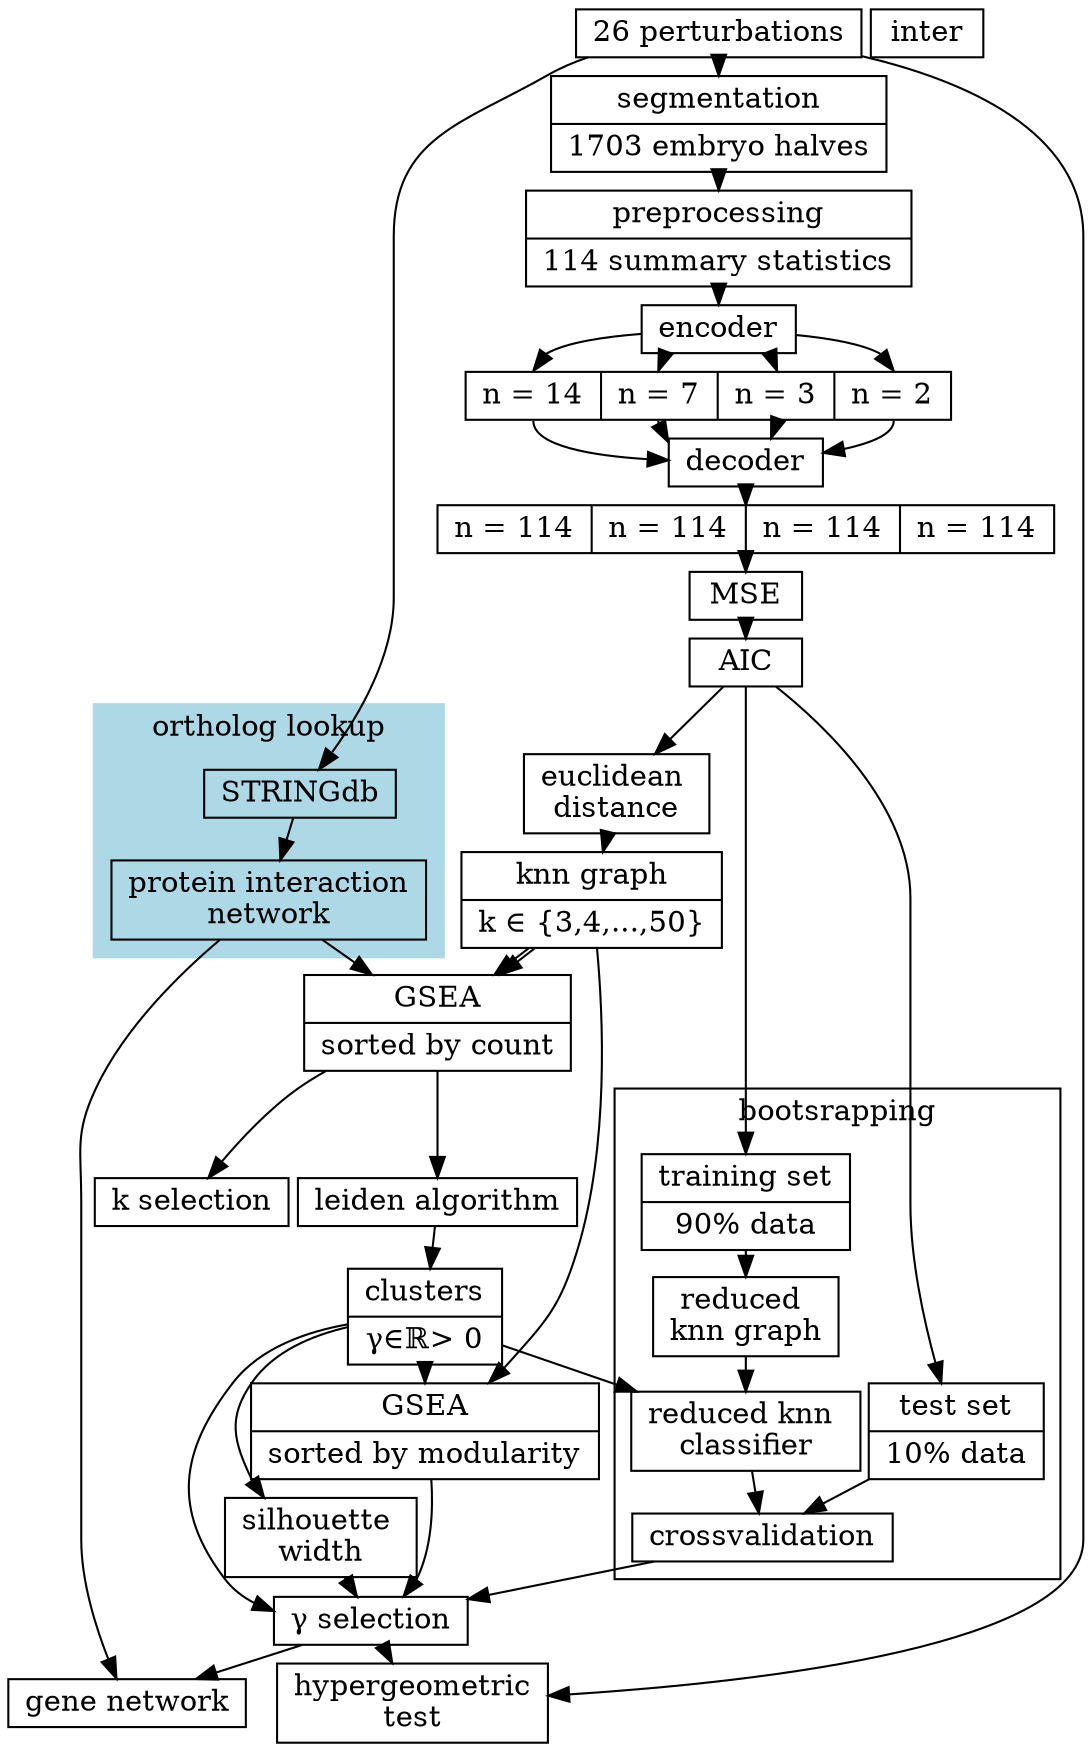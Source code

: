 digraph cluster0 {
	nodesep=.05;
	ranksep=0.05
	node [shape=record, height=.1];

	subgraph auto {
		style=filled;
		color=lavender;
		label="autoencoder";
		subgraph auto0 {
			style="";
			color=black;
			label="embedding layer";
			bot;
		}
		encoder; decoder;
	}

	subgraph esel {
		style=filled;
		color=lightblue;
		label="embedding selection";
		subgraph auto1 {
			style="";
			color=black;
			label="decoded output";
			out;
		}
		mse; aic;
	}

	subgraph clusterortho {
		style=filled;
		color=lightblue;
		label="ortholog lookup";
		sdb; prot; 
	}

	subgraph clust {
		style=filled;
		col=lavender;
		label="clustering";
		subgraph clust0 {
			style="";
			color=black;
			label="k selection";
			gsea0; inter;
		}
		d; knn; leiden;
	}

	subgraph cluster5 {
		style="";
		color=black;
		label="bootsrapping";
		train; test; knnsub; classifier; cv;
	}

	subgraph clustsel {
		style=filled;
		color=lightblue;
		label="cluster selection";
		sil; gsea1; ressel;
	}

	subgraph clusteval {
		style=filled;
		color=lightblue;
		label="cluster evaluation";
		hyper; gene;
	}



	pheno [label="26 perturbations"];
	a [label="{<a0> segmentation | 1703 embryo halves}"];
	b [label="{<b0> preprocessing | 114 summary statistics}"];

	encoder [label="encoder"]
	bot [label="<b0> n = 14 | <b1> n = 7 | <b2> n = 3 | <b3> n = 2"]
	decoder [label="decoder"]
	out [label="<o0> n = 114 | <o1> n = 114 | <o2> n = 114 | <o3> n = 114"]

	mse [label="MSE"]
	aic [label="AIC"]

	d [label="euclidean \ndistance"];
	knn [label="{<a> knn graph | k ∈ \{3,4,...,50\}}"];
	sil [label="silhouette \nwidth"];
	leiden [label="leiden algorithm"];
	clust [label="{<a> clusters | <b> γ ∈ ℝ \> 0}"]

	train [label="{training set | 90% data}"];
	test [label="{test set | 10% data}"];
	knnsub [label="reduced \nknn graph"];
	classifier [label="reduced knn \nclassifier"];
	cv [label="crossvalidation"];
	
	hyper [label="hypergeometric\ntest"];

	sdb [label="{STRINGdb}"]
	prot [label="protein interaction\nnetwork"]
	gsea0 [label="{<a> GSEA | <b> sorted by count}"]
	gsea1 [label="{GSEA | sorted by modularity}"]
	
	ksel [label="k selection"]
	ressel [label="γ selection"]

	gene [label="gene network"]

	pheno -> {a hyper};
	a -> b -> encoder  

	encoder -> bot:b0
	encoder -> bot:b1
	encoder -> bot:b2
	encoder -> bot:b3

	bot:b0 -> decoder
	bot:b1 -> decoder
	bot:b2 -> decoder
	bot:b3 -> decoder

	decoder -> out -> mse -> aic -> {train; test; d}

	d -> knn -> gsea0 -> leiden -> clust -> classifier;
	
	train -> knnsub -> classifier -> cv
	test -> cv -> ressel;
	clust -> sil -> ressel;

	pheno -> sdb -> prot ->  gsea0 -> ksel
	clust -> gsea1 -> ressel -> hyper
	clust -> ressel

	knn -> {gsea0; gsea1}

	prot -> gene
	ressel -> gene
}

